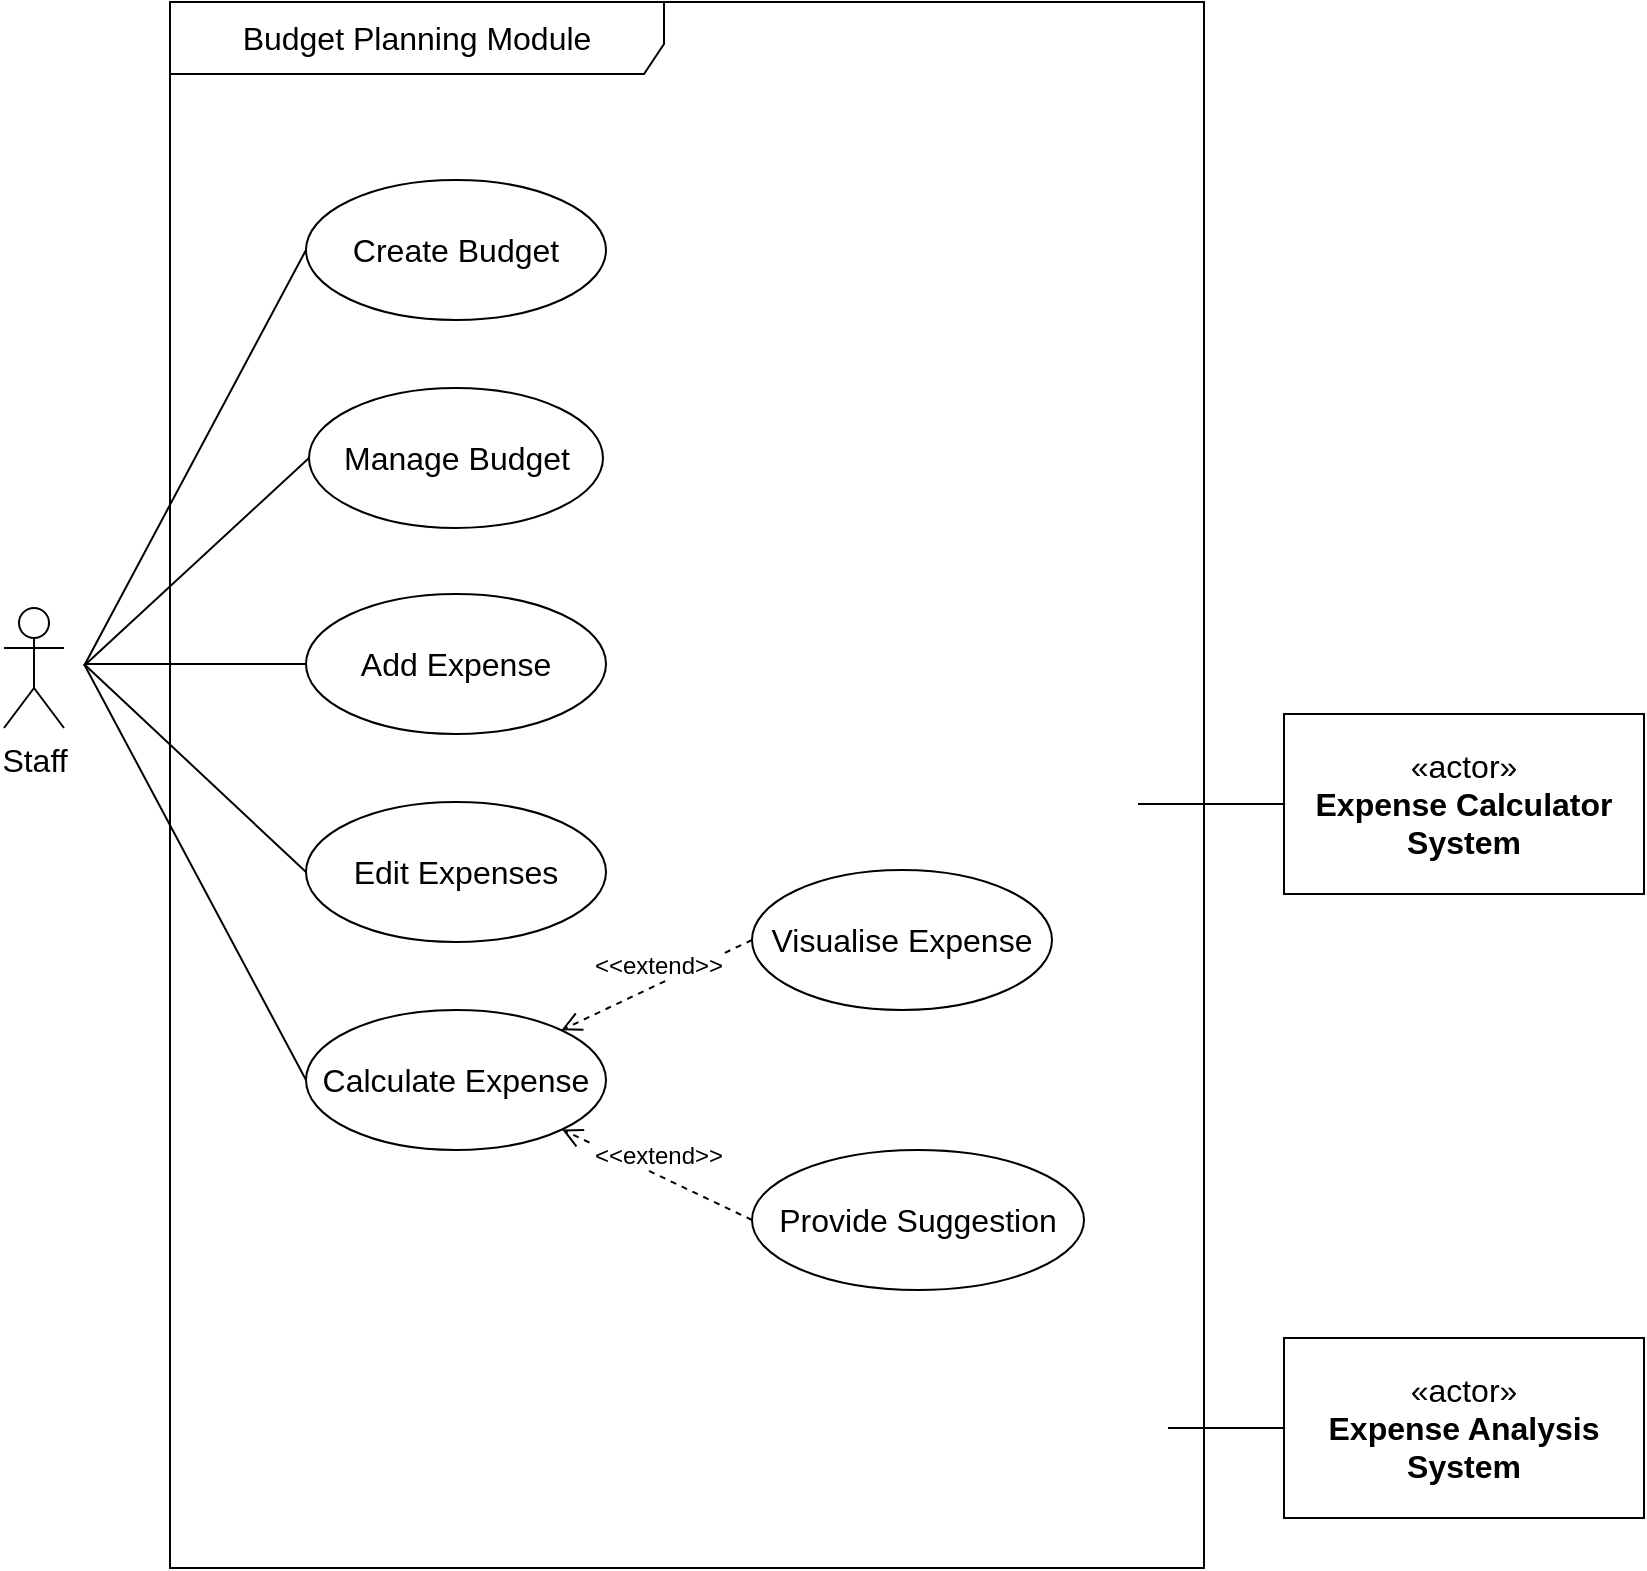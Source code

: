 <mxfile version="21.6.5" type="github">
  <diagram name="Page-1" id="_3N-SPi842J8x7I_6E2S">
    <mxGraphModel dx="1573" dy="627" grid="0" gridSize="10" guides="1" tooltips="1" connect="1" arrows="1" fold="1" page="0" pageScale="1" pageWidth="827" pageHeight="1169" math="0" shadow="0">
      <root>
        <mxCell id="0" />
        <mxCell id="1" parent="0" />
        <mxCell id="66cB3Vin6oh7zYp87ZMI-1" value="Staff" style="shape=umlActor;verticalLabelPosition=bottom;verticalAlign=top;html=1;fontSize=16;" parent="1" vertex="1">
          <mxGeometry x="-131" y="541" width="30" height="60" as="geometry" />
        </mxCell>
        <mxCell id="66cB3Vin6oh7zYp87ZMI-2" value="Create Budget" style="ellipse;whiteSpace=wrap;html=1;fontSize=16;" parent="1" vertex="1">
          <mxGeometry x="20" y="327" width="150" height="70" as="geometry" />
        </mxCell>
        <mxCell id="66cB3Vin6oh7zYp87ZMI-3" value="Manage Budget" style="ellipse;whiteSpace=wrap;html=1;fontSize=16;" parent="1" vertex="1">
          <mxGeometry x="21.5" y="431" width="147" height="70" as="geometry" />
        </mxCell>
        <mxCell id="66cB3Vin6oh7zYp87ZMI-4" value="Add Expense" style="ellipse;whiteSpace=wrap;html=1;fontSize=16;" parent="1" vertex="1">
          <mxGeometry x="20" y="534" width="150" height="70" as="geometry" />
        </mxCell>
        <mxCell id="66cB3Vin6oh7zYp87ZMI-6" value="Calculate Expense" style="ellipse;whiteSpace=wrap;html=1;fontSize=16;" parent="1" vertex="1">
          <mxGeometry x="20" y="742" width="150" height="70" as="geometry" />
        </mxCell>
        <mxCell id="66cB3Vin6oh7zYp87ZMI-8" value="Visualise Expense" style="ellipse;whiteSpace=wrap;html=1;fontSize=16;" parent="1" vertex="1">
          <mxGeometry x="243" y="672" width="150" height="70" as="geometry" />
        </mxCell>
        <mxCell id="66cB3Vin6oh7zYp87ZMI-9" value="Provide Suggestion" style="ellipse;whiteSpace=wrap;html=1;fontSize=16;" parent="1" vertex="1">
          <mxGeometry x="243" y="812" width="166" height="70" as="geometry" />
        </mxCell>
        <mxCell id="66cB3Vin6oh7zYp87ZMI-10" value="&amp;lt;&amp;lt;extend&amp;gt;&amp;gt;" style="html=1;verticalAlign=bottom;endArrow=open;dashed=1;endSize=8;elbow=vertical;rounded=0;fontSize=12;exitX=0;exitY=0.5;exitDx=0;exitDy=0;entryX=1;entryY=1;entryDx=0;entryDy=0;" parent="1" source="66cB3Vin6oh7zYp87ZMI-9" target="66cB3Vin6oh7zYp87ZMI-6" edge="1">
          <mxGeometry relative="1" as="geometry">
            <mxPoint x="188" y="701" as="sourcePoint" />
            <mxPoint x="177" y="665" as="targetPoint" />
          </mxGeometry>
        </mxCell>
        <mxCell id="66cB3Vin6oh7zYp87ZMI-11" value="&amp;lt;&amp;lt;extend&amp;gt;&amp;gt;" style="html=1;verticalAlign=bottom;endArrow=open;dashed=1;endSize=8;elbow=vertical;rounded=0;fontSize=12;exitX=0;exitY=0.5;exitDx=0;exitDy=0;" parent="1" source="66cB3Vin6oh7zYp87ZMI-8" target="66cB3Vin6oh7zYp87ZMI-6" edge="1">
          <mxGeometry relative="1" as="geometry">
            <mxPoint x="188" y="701" as="sourcePoint" />
            <mxPoint x="205" y="621" as="targetPoint" />
          </mxGeometry>
        </mxCell>
        <mxCell id="66cB3Vin6oh7zYp87ZMI-15" value="«actor»&lt;br&gt;&lt;b&gt;Expense Calculator System&lt;/b&gt;" style="html=1;dropTarget=0;whiteSpace=wrap;fontSize=16;" parent="1" vertex="1">
          <mxGeometry x="509" y="594" width="180" height="90" as="geometry" />
        </mxCell>
        <mxCell id="66cB3Vin6oh7zYp87ZMI-19" value="" style="line;strokeWidth=1;fillColor=none;align=left;verticalAlign=middle;spacingTop=-1;spacingLeft=3;spacingRight=3;rotatable=0;labelPosition=right;points=[];portConstraint=eastwest;strokeColor=inherit;fontSize=16;" parent="1" vertex="1">
          <mxGeometry x="436" y="618.5" width="73" height="41" as="geometry" />
        </mxCell>
        <mxCell id="66cB3Vin6oh7zYp87ZMI-20" value="" style="line;strokeWidth=1;fillColor=none;align=left;verticalAlign=middle;spacingTop=-1;spacingLeft=3;spacingRight=3;rotatable=0;labelPosition=right;points=[];portConstraint=eastwest;strokeColor=inherit;fontSize=16;" parent="1" vertex="1">
          <mxGeometry x="451" y="909" width="58" height="84" as="geometry" />
        </mxCell>
        <mxCell id="66cB3Vin6oh7zYp87ZMI-21" value="" style="endArrow=none;html=1;rounded=0;fontSize=12;startSize=8;endSize=8;curved=1;entryX=0;entryY=0.5;entryDx=0;entryDy=0;" parent="1" target="66cB3Vin6oh7zYp87ZMI-6" edge="1">
          <mxGeometry width="50" height="50" relative="1" as="geometry">
            <mxPoint x="-91" y="569" as="sourcePoint" />
            <mxPoint x="17" y="643" as="targetPoint" />
          </mxGeometry>
        </mxCell>
        <mxCell id="66cB3Vin6oh7zYp87ZMI-22" value="" style="endArrow=none;html=1;rounded=0;fontSize=12;startSize=8;endSize=8;curved=1;entryX=0;entryY=0.5;entryDx=0;entryDy=0;" parent="1" target="66cB3Vin6oh7zYp87ZMI-4" edge="1">
          <mxGeometry width="50" height="50" relative="1" as="geometry">
            <mxPoint x="-90" y="569" as="sourcePoint" />
            <mxPoint x="17" y="599" as="targetPoint" />
          </mxGeometry>
        </mxCell>
        <mxCell id="66cB3Vin6oh7zYp87ZMI-23" value="" style="endArrow=none;html=1;rounded=0;fontSize=12;startSize=8;endSize=8;curved=1;entryX=0;entryY=0.5;entryDx=0;entryDy=0;" parent="1" target="66cB3Vin6oh7zYp87ZMI-2" edge="1">
          <mxGeometry width="50" height="50" relative="1" as="geometry">
            <mxPoint x="-91" y="570" as="sourcePoint" />
            <mxPoint x="17" y="599" as="targetPoint" />
          </mxGeometry>
        </mxCell>
        <mxCell id="66cB3Vin6oh7zYp87ZMI-18" value="" style="shape=module;jettyWidth=8;jettyHeight=4;fontSize=16;" parent="1" vertex="1">
          <mxGeometry x="661" y="913" width="20" height="20" as="geometry">
            <mxPoint x="-27" y="7" as="offset" />
          </mxGeometry>
        </mxCell>
        <mxCell id="66cB3Vin6oh7zYp87ZMI-17" value="«actor»&lt;br&gt;&lt;b&gt;Expense Analysis System&lt;/b&gt;" style="html=1;dropTarget=0;whiteSpace=wrap;fontSize=16;container=0;" parent="1" vertex="1">
          <mxGeometry x="509" y="906" width="180" height="90" as="geometry" />
        </mxCell>
        <mxCell id="66cB3Vin6oh7zYp87ZMI-26" value="Budget Planning Module" style="shape=umlFrame;whiteSpace=wrap;html=1;pointerEvents=0;fontSize=16;width=247;height=36;" parent="1" vertex="1">
          <mxGeometry x="-48" y="238" width="517" height="783" as="geometry" />
        </mxCell>
        <mxCell id="M_-9mZx5LekKtsRTfRON-4" value="" style="endArrow=none;html=1;rounded=0;entryX=0;entryY=0.5;entryDx=0;entryDy=0;" edge="1" parent="1" target="66cB3Vin6oh7zYp87ZMI-3">
          <mxGeometry width="50" height="50" relative="1" as="geometry">
            <mxPoint x="-90" y="569" as="sourcePoint" />
            <mxPoint x="310" y="465" as="targetPoint" />
          </mxGeometry>
        </mxCell>
        <mxCell id="M_-9mZx5LekKtsRTfRON-10" value="&lt;font style=&quot;font-size: 16px;&quot;&gt;Edit Expenses&lt;/font&gt;" style="ellipse;whiteSpace=wrap;html=1;" vertex="1" parent="1">
          <mxGeometry x="20" y="638" width="150" height="70" as="geometry" />
        </mxCell>
        <mxCell id="M_-9mZx5LekKtsRTfRON-11" value="" style="endArrow=none;html=1;rounded=0;exitX=0;exitY=0.5;exitDx=0;exitDy=0;" edge="1" parent="1" source="M_-9mZx5LekKtsRTfRON-10">
          <mxGeometry width="50" height="50" relative="1" as="geometry">
            <mxPoint x="289" y="610" as="sourcePoint" />
            <mxPoint x="-91" y="569" as="targetPoint" />
          </mxGeometry>
        </mxCell>
      </root>
    </mxGraphModel>
  </diagram>
</mxfile>
